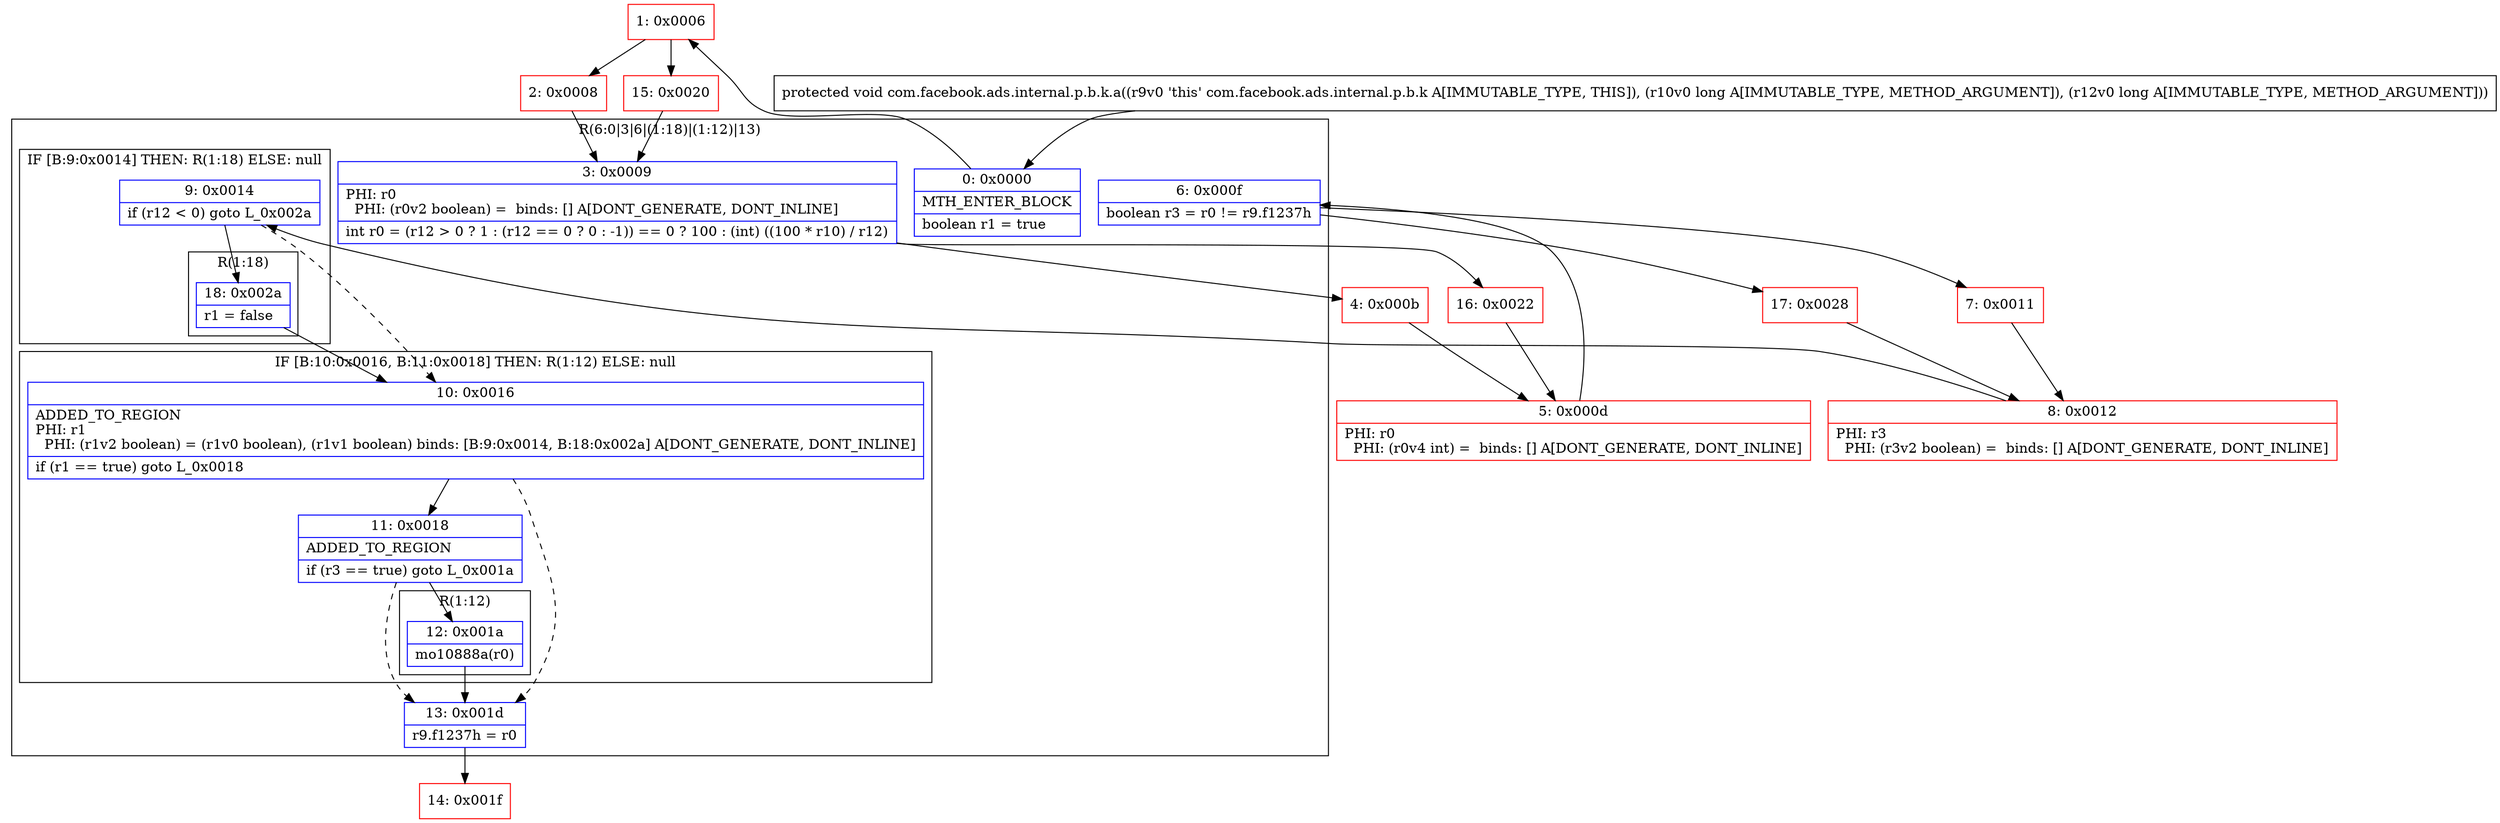 digraph "CFG forcom.facebook.ads.internal.p.b.k.a(JJ)V" {
subgraph cluster_Region_2124276621 {
label = "R(6:0|3|6|(1:18)|(1:12)|13)";
node [shape=record,color=blue];
Node_0 [shape=record,label="{0\:\ 0x0000|MTH_ENTER_BLOCK\l|boolean r1 = true\l}"];
Node_3 [shape=record,label="{3\:\ 0x0009|PHI: r0 \l  PHI: (r0v2 boolean) =  binds: [] A[DONT_GENERATE, DONT_INLINE]\l|int r0 = (r12 \> 0 ? 1 : (r12 == 0 ? 0 : \-1)) == 0 ? 100 : (int) ((100 * r10) \/ r12)\l}"];
Node_6 [shape=record,label="{6\:\ 0x000f|boolean r3 = r0 != r9.f1237h\l}"];
subgraph cluster_IfRegion_1475681714 {
label = "IF [B:9:0x0014] THEN: R(1:18) ELSE: null";
node [shape=record,color=blue];
Node_9 [shape=record,label="{9\:\ 0x0014|if (r12 \< 0) goto L_0x002a\l}"];
subgraph cluster_Region_1454289924 {
label = "R(1:18)";
node [shape=record,color=blue];
Node_18 [shape=record,label="{18\:\ 0x002a|r1 = false\l}"];
}
}
subgraph cluster_IfRegion_348923118 {
label = "IF [B:10:0x0016, B:11:0x0018] THEN: R(1:12) ELSE: null";
node [shape=record,color=blue];
Node_10 [shape=record,label="{10\:\ 0x0016|ADDED_TO_REGION\lPHI: r1 \l  PHI: (r1v2 boolean) = (r1v0 boolean), (r1v1 boolean) binds: [B:9:0x0014, B:18:0x002a] A[DONT_GENERATE, DONT_INLINE]\l|if (r1 == true) goto L_0x0018\l}"];
Node_11 [shape=record,label="{11\:\ 0x0018|ADDED_TO_REGION\l|if (r3 == true) goto L_0x001a\l}"];
subgraph cluster_Region_32234995 {
label = "R(1:12)";
node [shape=record,color=blue];
Node_12 [shape=record,label="{12\:\ 0x001a|mo10888a(r0)\l}"];
}
}
Node_13 [shape=record,label="{13\:\ 0x001d|r9.f1237h = r0\l}"];
}
Node_1 [shape=record,color=red,label="{1\:\ 0x0006}"];
Node_2 [shape=record,color=red,label="{2\:\ 0x0008}"];
Node_4 [shape=record,color=red,label="{4\:\ 0x000b}"];
Node_5 [shape=record,color=red,label="{5\:\ 0x000d|PHI: r0 \l  PHI: (r0v4 int) =  binds: [] A[DONT_GENERATE, DONT_INLINE]\l}"];
Node_7 [shape=record,color=red,label="{7\:\ 0x0011}"];
Node_8 [shape=record,color=red,label="{8\:\ 0x0012|PHI: r3 \l  PHI: (r3v2 boolean) =  binds: [] A[DONT_GENERATE, DONT_INLINE]\l}"];
Node_14 [shape=record,color=red,label="{14\:\ 0x001f}"];
Node_15 [shape=record,color=red,label="{15\:\ 0x0020}"];
Node_16 [shape=record,color=red,label="{16\:\ 0x0022}"];
Node_17 [shape=record,color=red,label="{17\:\ 0x0028}"];
MethodNode[shape=record,label="{protected void com.facebook.ads.internal.p.b.k.a((r9v0 'this' com.facebook.ads.internal.p.b.k A[IMMUTABLE_TYPE, THIS]), (r10v0 long A[IMMUTABLE_TYPE, METHOD_ARGUMENT]), (r12v0 long A[IMMUTABLE_TYPE, METHOD_ARGUMENT])) }"];
MethodNode -> Node_0;
Node_0 -> Node_1;
Node_3 -> Node_4;
Node_3 -> Node_16;
Node_6 -> Node_7;
Node_6 -> Node_17;
Node_9 -> Node_10[style=dashed];
Node_9 -> Node_18;
Node_18 -> Node_10;
Node_10 -> Node_11;
Node_10 -> Node_13[style=dashed];
Node_11 -> Node_12;
Node_11 -> Node_13[style=dashed];
Node_12 -> Node_13;
Node_13 -> Node_14;
Node_1 -> Node_2;
Node_1 -> Node_15;
Node_2 -> Node_3;
Node_4 -> Node_5;
Node_5 -> Node_6;
Node_7 -> Node_8;
Node_8 -> Node_9;
Node_15 -> Node_3;
Node_16 -> Node_5;
Node_17 -> Node_8;
}

